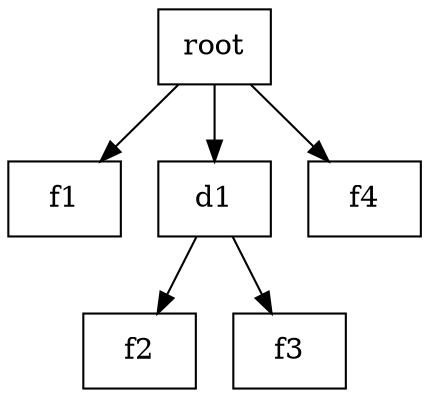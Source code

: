 digraph G {
    /* edge [label=0]; */
    graph [ranksep=0.5];
    root_0 [shape=record, label="{{root}}"];
    f1_5 [shape=record, label="{{f1}}"];
    d1_2 [shape=record, label="{{d1}}"];
    f2_4 [shape=record, label="{{f2}}"];
    f3_3 [shape=record, label="{{f3}}"];
    f4_1 [shape=record, label="{{f4}}"];
    d1_2 -> f2_4;
    d1_2 -> f3_3;
    root_0 -> f1_5;
    root_0 -> d1_2;
    root_0 -> f4_1;
}
